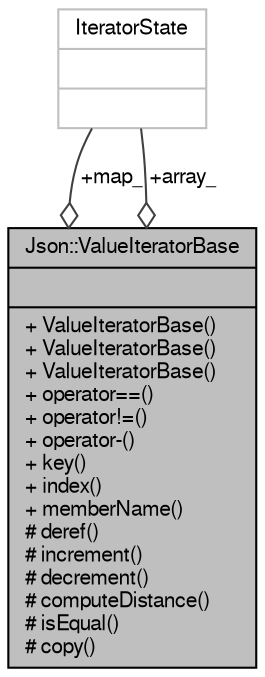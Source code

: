 digraph "Json::ValueIteratorBase"
{
  edge [fontname="FreeSans",fontsize="10",labelfontname="FreeSans",labelfontsize="10"];
  node [fontname="FreeSans",fontsize="10",shape=record];
  Node1 [label="{Json::ValueIteratorBase\n||+ ValueIteratorBase()\l+ ValueIteratorBase()\l+ ValueIteratorBase()\l+ operator==()\l+ operator!=()\l+ operator-()\l+ key()\l+ index()\l+ memberName()\l# deref()\l# increment()\l# decrement()\l# computeDistance()\l# isEqual()\l# copy()\l}",height=0.2,width=0.4,color="black", fillcolor="grey75", style="filled" fontcolor="black"];
  Node2 -> Node1 [color="grey25",fontsize="10",style="solid",label=" +map_" ,arrowhead="odiamond",fontname="FreeSans"];
  Node2 [label="{IteratorState\n||}",height=0.2,width=0.4,color="grey75", fillcolor="white", style="filled"];
  Node2 -> Node1 [color="grey25",fontsize="10",style="solid",label=" +array_" ,arrowhead="odiamond",fontname="FreeSans"];
}
